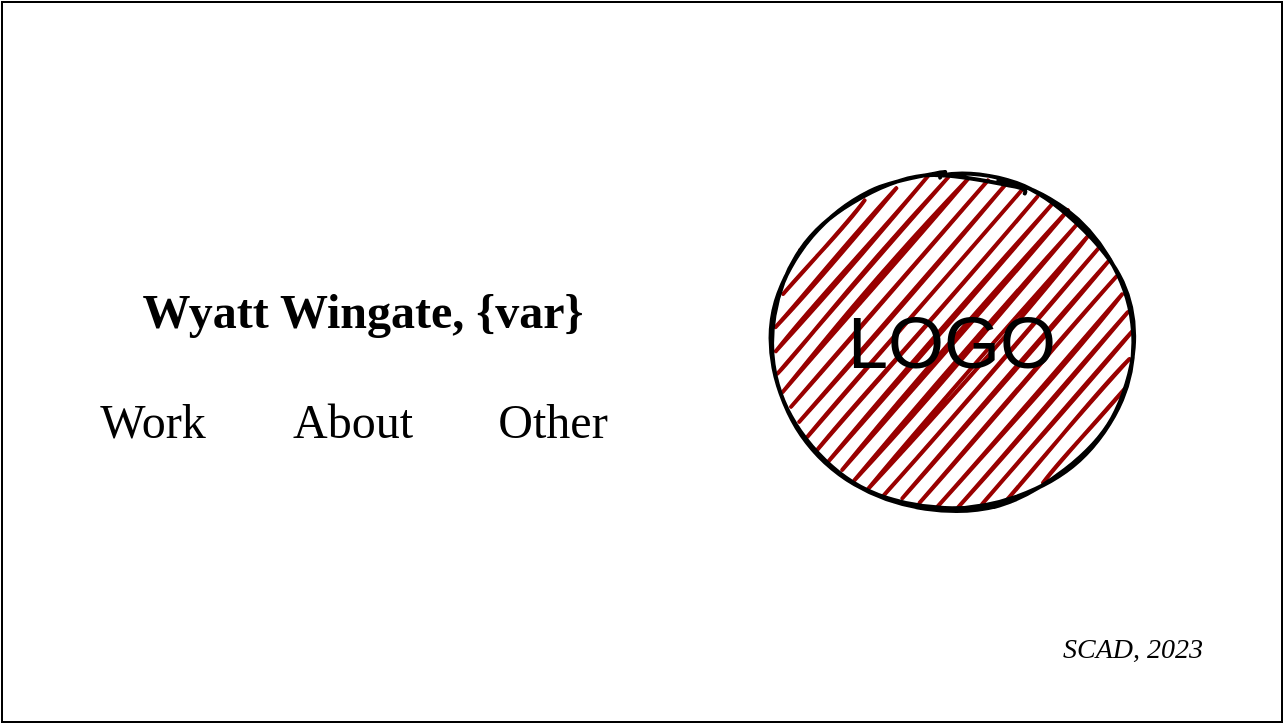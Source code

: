 <mxfile>
    <diagram id="oq78uFxKCD4oV5kVmXLP" name="Page-1">
        <mxGraphModel dx="553" dy="433" grid="1" gridSize="10" guides="1" tooltips="1" connect="1" arrows="1" fold="1" page="1" pageScale="1" pageWidth="850" pageHeight="1100" math="0" shadow="0">
            <root>
                <mxCell id="0"/>
                <mxCell id="1" parent="0"/>
                <mxCell id="2" value="" style="rounded=0;whiteSpace=wrap;html=1;" parent="1" vertex="1">
                    <mxGeometry x="80" y="40" width="640" height="360" as="geometry"/>
                </mxCell>
                <mxCell id="3" value="&lt;font style=&quot;font-size: 36px;&quot;&gt;LOGO&lt;/font&gt;" style="ellipse;whiteSpace=wrap;html=1;strokeWidth=2;fillWeight=2;hachureGap=8;fillColor=#990000;fillStyle=dots;sketch=1;" parent="1" vertex="1">
                    <mxGeometry x="460" y="130" width="190" height="160" as="geometry"/>
                </mxCell>
                <mxCell id="4" value="&lt;font face=&quot;Verdana&quot;&gt;Wyatt Wingate, {var}&lt;/font&gt;" style="text;strokeColor=none;fillColor=none;html=1;fontSize=24;fontStyle=1;verticalAlign=middle;align=center;" parent="1" vertex="1">
                    <mxGeometry x="130" y="180" width="260" height="30" as="geometry"/>
                </mxCell>
                <mxCell id="7" value="Work" style="text;html=1;align=center;verticalAlign=middle;resizable=0;points=[];autosize=1;strokeColor=none;fillColor=none;fontSize=24;fontFamily=Verdana;" parent="1" vertex="1">
                    <mxGeometry x="110" y="230" width="90" height="40" as="geometry"/>
                </mxCell>
                <mxCell id="8" value="&lt;i style=&quot;&quot;&gt;&lt;font style=&quot;font-size: 14px;&quot;&gt;SCAD, 2023&lt;/font&gt;&lt;/i&gt;" style="text;html=1;align=center;verticalAlign=middle;resizable=0;points=[];autosize=1;strokeColor=none;fillColor=none;fontSize=24;fontFamily=Verdana;" parent="1" vertex="1">
                    <mxGeometry x="590" y="340" width="110" height="40" as="geometry"/>
                </mxCell>
                <mxCell id="9" value="&lt;font style=&quot;font-size: 24px;&quot;&gt;About&lt;/font&gt;" style="text;html=1;align=center;verticalAlign=middle;resizable=0;points=[];autosize=1;strokeColor=none;fillColor=none;fontSize=14;fontFamily=Verdana;" parent="1" vertex="1">
                    <mxGeometry x="210" y="230" width="90" height="40" as="geometry"/>
                </mxCell>
                <mxCell id="10" value="&lt;span style=&quot;font-size: 24px;&quot;&gt;Other&lt;/span&gt;" style="text;html=1;align=center;verticalAlign=middle;resizable=0;points=[];autosize=1;strokeColor=none;fillColor=none;fontSize=14;fontFamily=Verdana;" parent="1" vertex="1">
                    <mxGeometry x="310" y="230" width="90" height="40" as="geometry"/>
                </mxCell>
            </root>
        </mxGraphModel>
    </diagram>
    <diagram id="ZgLQtAnTyvd9JhuT2Jxl" name="Page-2">
        <mxGraphModel dx="382" dy="433" grid="1" gridSize="10" guides="1" tooltips="1" connect="1" arrows="1" fold="1" page="1" pageScale="1" pageWidth="850" pageHeight="1100" math="0" shadow="0">
            <root>
                <mxCell id="0"/>
                <mxCell id="1" parent="0"/>
                <mxCell id="IAdSCiLmNl4m-G1AXtcL-1" value="" style="rounded=0;whiteSpace=wrap;html=1;" parent="1" vertex="1">
                    <mxGeometry x="80" y="40" width="640" height="360" as="geometry"/>
                </mxCell>
                <mxCell id="IAdSCiLmNl4m-G1AXtcL-2" value="Works" style="text;html=1;align=center;verticalAlign=middle;resizable=0;points=[];autosize=1;strokeColor=none;fillColor=none;fontSize=24;fontFamily=Verdana;" parent="1" vertex="1">
                    <mxGeometry x="120" y="80" width="100" height="40" as="geometry"/>
                </mxCell>
                <mxCell id="IAdSCiLmNl4m-G1AXtcL-6" value="" style="shape=cube;whiteSpace=wrap;html=1;boundedLbl=1;backgroundOutline=1;darkOpacity=0.05;darkOpacity2=0.1;fontFamily=Verdana;fontSize=24;size=10;" parent="1" vertex="1">
                    <mxGeometry x="190" y="140" width="320" height="170" as="geometry"/>
                </mxCell>
            </root>
        </mxGraphModel>
    </diagram>
</mxfile>